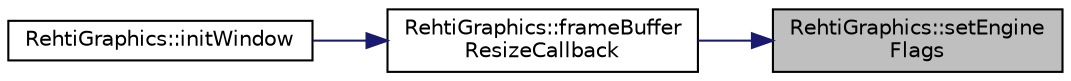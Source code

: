 digraph "RehtiGraphics::setEngineFlags"
{
 // LATEX_PDF_SIZE
  edge [fontname="Helvetica",fontsize="10",labelfontname="Helvetica",labelfontsize="10"];
  node [fontname="Helvetica",fontsize="10",shape=record];
  rankdir="RL";
  Node1 [label="RehtiGraphics::setEngine\lFlags",height=0.2,width=0.4,color="black", fillcolor="grey75", style="filled", fontcolor="black",tooltip="Sets flags for engine. Flags can only be set by this interface, not unset."];
  Node1 -> Node2 [dir="back",color="midnightblue",fontsize="10",style="solid",fontname="Helvetica"];
  Node2 [label="RehtiGraphics::frameBuffer\lResizeCallback",height=0.2,width=0.4,color="black", fillcolor="white", style="filled",URL="$classRehtiGraphics.html#a96fd7733c1e323b33b2056eac187f9b4",tooltip=" "];
  Node2 -> Node3 [dir="back",color="midnightblue",fontsize="10",style="solid",fontname="Helvetica"];
  Node3 [label="RehtiGraphics::initWindow",height=0.2,width=0.4,color="black", fillcolor="white", style="filled",URL="$classRehtiGraphics.html#a96267e98fd6a5d496e7b918abe3b97fa",tooltip="Initializes the window."];
}
